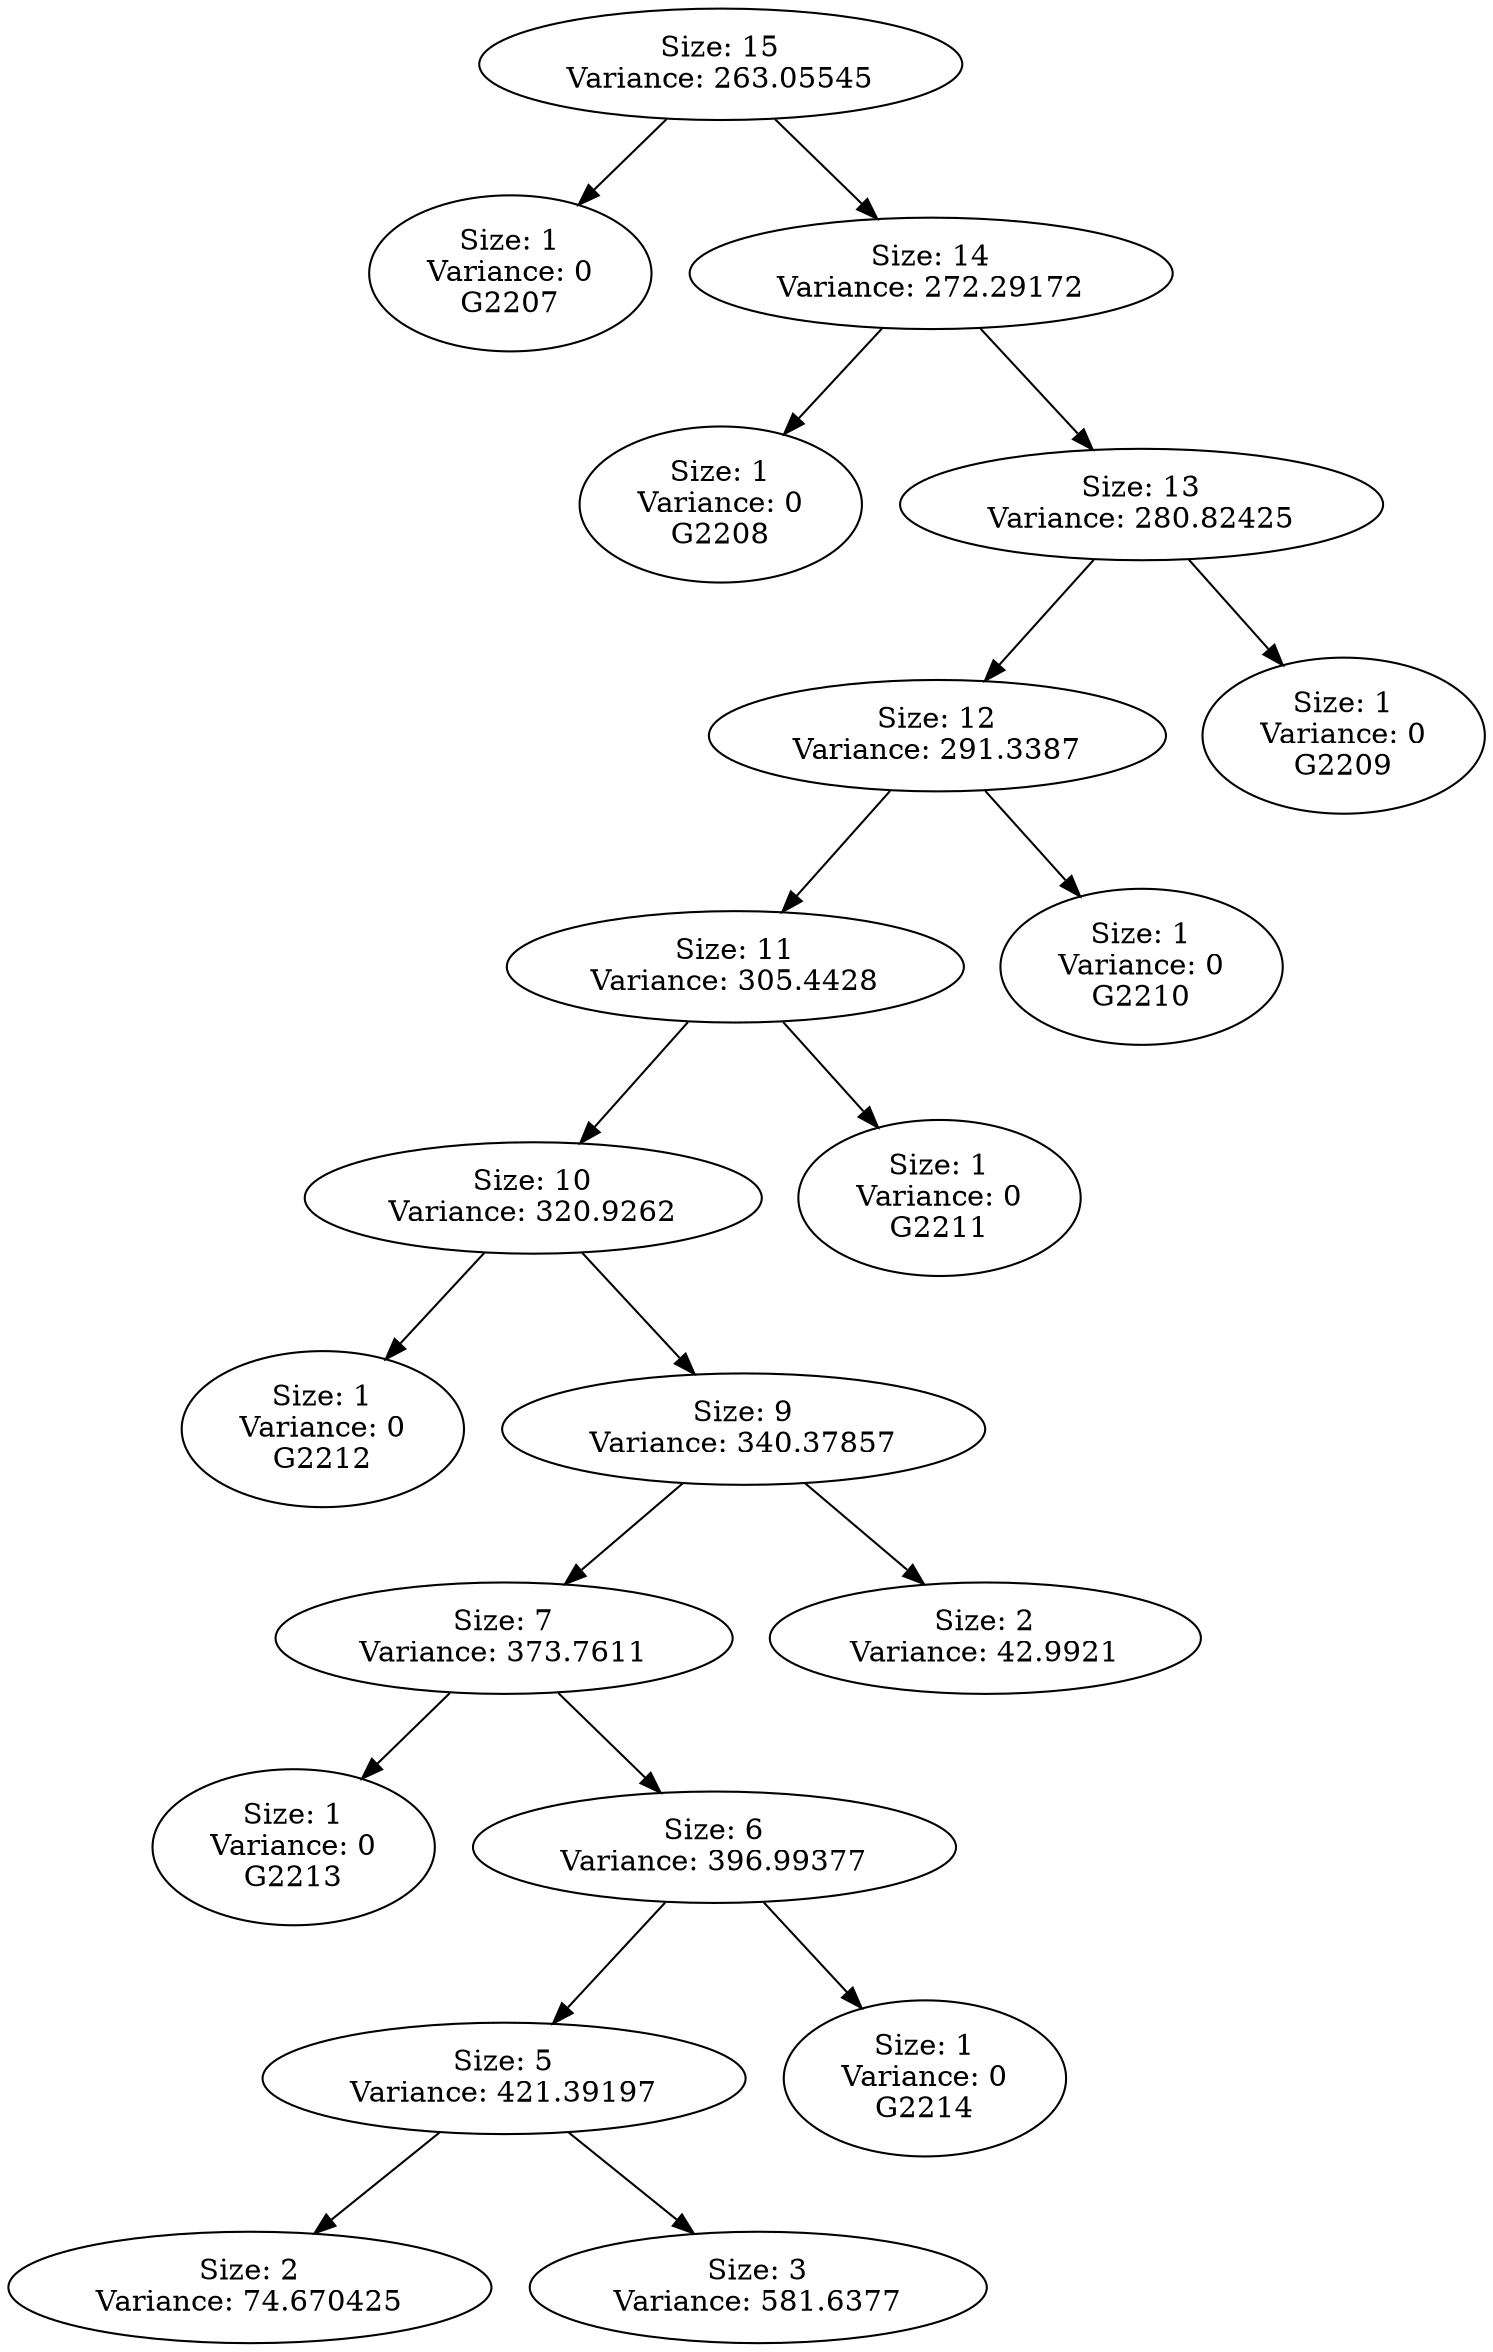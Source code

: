 DIGRAPH G {
"Size: 15\nVariance: 263.05545" -> "Size: 1\nVariance: 0\nG2207" L=0;
"Size: 15\nVariance: 263.05545" -> "Size: 14\nVariance: 272.29172" L=0;
"Size: 14\nVariance: 272.29172" -> "Size: 1\nVariance: 0\nG2208" L=1;
"Size: 14\nVariance: 272.29172" -> "Size: 13\nVariance: 280.82425" L=1;
"Size: 13\nVariance: 280.82425" -> "Size: 12\nVariance: 291.3387" L=2;
"Size: 13\nVariance: 280.82425" -> "Size: 1\nVariance: 0\nG2209" L=2;
"Size: 12\nVariance: 291.3387" -> "Size: 11\nVariance: 305.4428" L=3;
"Size: 12\nVariance: 291.3387" -> "Size: 1\nVariance: 0\nG2210" L=3;
"Size: 11\nVariance: 305.4428" -> "Size: 10\nVariance: 320.9262" L=4;
"Size: 11\nVariance: 305.4428" -> "Size: 1\nVariance: 0\nG2211" L=4;
"Size: 10\nVariance: 320.9262" -> "Size: 1\nVariance: 0\nG2212" L=5;
"Size: 10\nVariance: 320.9262" -> "Size: 9\nVariance: 340.37857" L=5;
"Size: 9\nVariance: 340.37857" -> "Size: 7\nVariance: 373.7611" L=6;
"Size: 9\nVariance: 340.37857" -> "Size: 2\nVariance: 42.9921" L=6;
"Size: 7\nVariance: 373.7611" -> "Size: 1\nVariance: 0\nG2213" L=7;
"Size: 7\nVariance: 373.7611" -> "Size: 6\nVariance: 396.99377" L=7;
"Size: 6\nVariance: 396.99377" -> "Size: 5\nVariance: 421.39197" L=8;
"Size: 6\nVariance: 396.99377" -> "Size: 1\nVariance: 0\nG2214" L=8;
"Size: 5\nVariance: 421.39197" -> "Size: 2\nVariance: 74.670425" L=9;
"Size: 5\nVariance: 421.39197" -> "Size: 3\nVariance: 581.6377" L=9;
}
